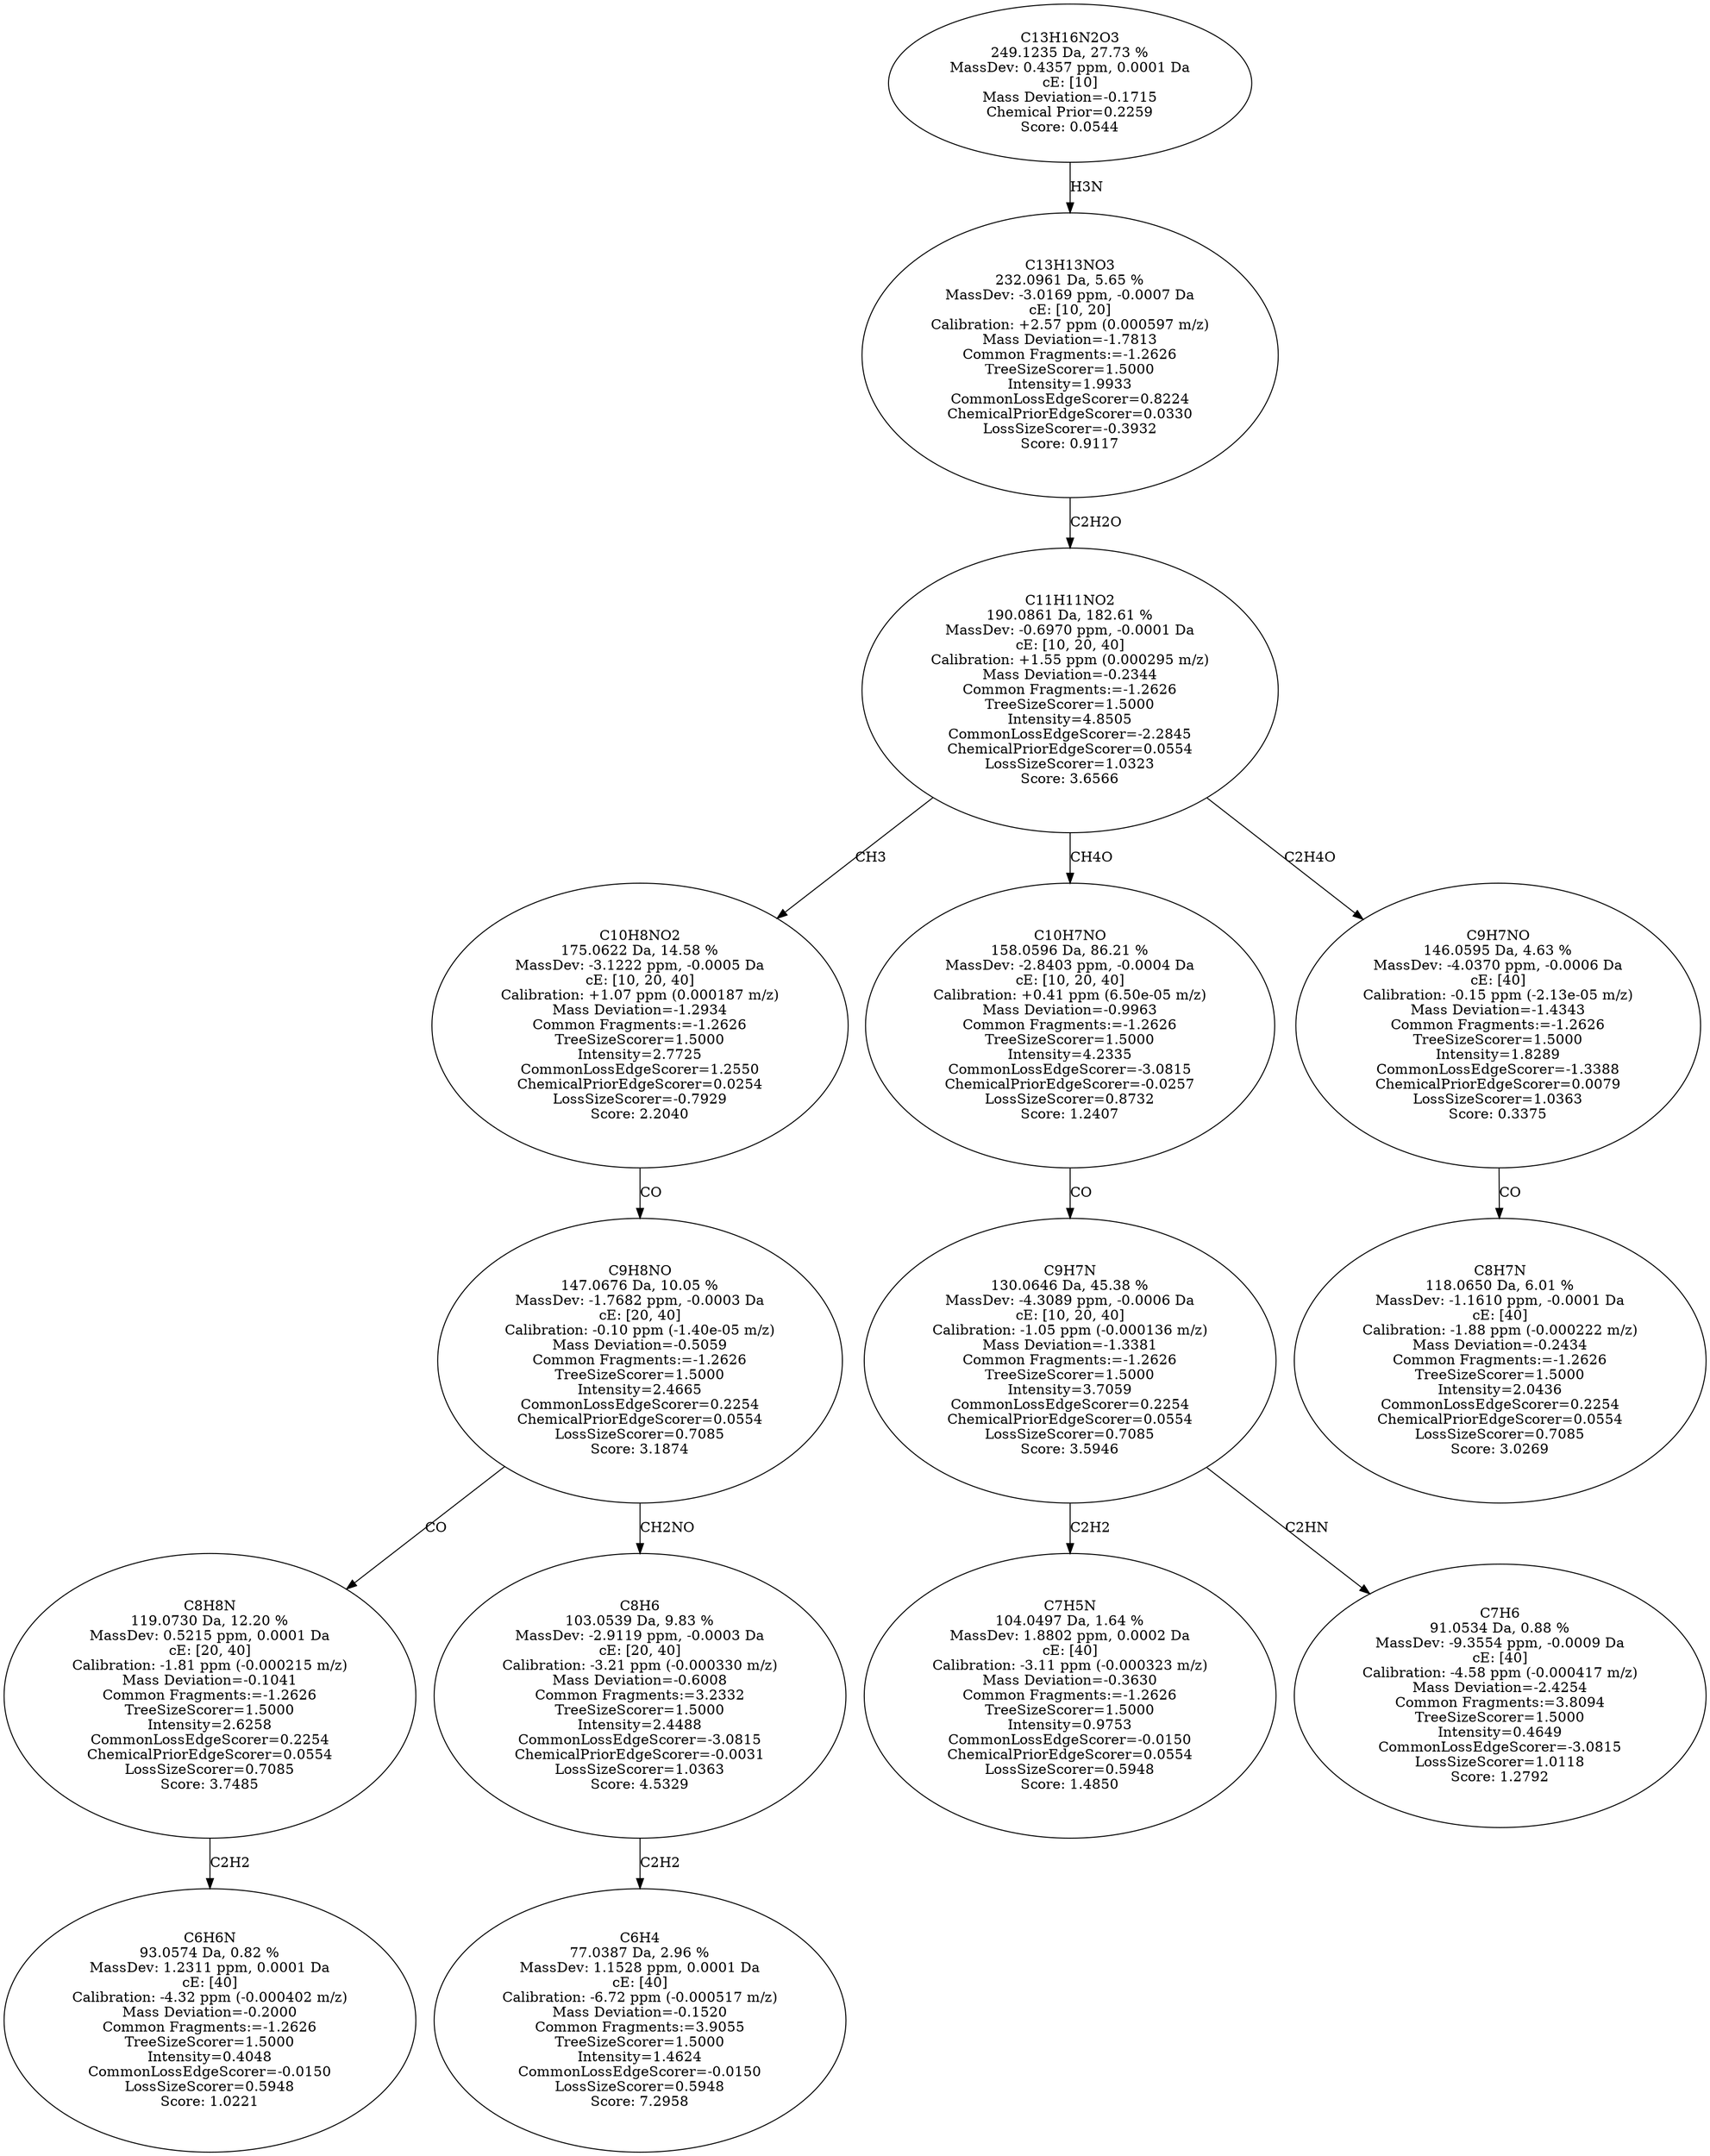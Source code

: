strict digraph {
v1 [label="C6H6N\n93.0574 Da, 0.82 %\nMassDev: 1.2311 ppm, 0.0001 Da\ncE: [40]\nCalibration: -4.32 ppm (-0.000402 m/z)\nMass Deviation=-0.2000\nCommon Fragments:=-1.2626\nTreeSizeScorer=1.5000\nIntensity=0.4048\nCommonLossEdgeScorer=-0.0150\nLossSizeScorer=0.5948\nScore: 1.0221"];
v2 [label="C8H8N\n119.0730 Da, 12.20 %\nMassDev: 0.5215 ppm, 0.0001 Da\ncE: [20, 40]\nCalibration: -1.81 ppm (-0.000215 m/z)\nMass Deviation=-0.1041\nCommon Fragments:=-1.2626\nTreeSizeScorer=1.5000\nIntensity=2.6258\nCommonLossEdgeScorer=0.2254\nChemicalPriorEdgeScorer=0.0554\nLossSizeScorer=0.7085\nScore: 3.7485"];
v3 [label="C6H4\n77.0387 Da, 2.96 %\nMassDev: 1.1528 ppm, 0.0001 Da\ncE: [40]\nCalibration: -6.72 ppm (-0.000517 m/z)\nMass Deviation=-0.1520\nCommon Fragments:=3.9055\nTreeSizeScorer=1.5000\nIntensity=1.4624\nCommonLossEdgeScorer=-0.0150\nLossSizeScorer=0.5948\nScore: 7.2958"];
v4 [label="C8H6\n103.0539 Da, 9.83 %\nMassDev: -2.9119 ppm, -0.0003 Da\ncE: [20, 40]\nCalibration: -3.21 ppm (-0.000330 m/z)\nMass Deviation=-0.6008\nCommon Fragments:=3.2332\nTreeSizeScorer=1.5000\nIntensity=2.4488\nCommonLossEdgeScorer=-3.0815\nChemicalPriorEdgeScorer=-0.0031\nLossSizeScorer=1.0363\nScore: 4.5329"];
v5 [label="C9H8NO\n147.0676 Da, 10.05 %\nMassDev: -1.7682 ppm, -0.0003 Da\ncE: [20, 40]\nCalibration: -0.10 ppm (-1.40e-05 m/z)\nMass Deviation=-0.5059\nCommon Fragments:=-1.2626\nTreeSizeScorer=1.5000\nIntensity=2.4665\nCommonLossEdgeScorer=0.2254\nChemicalPriorEdgeScorer=0.0554\nLossSizeScorer=0.7085\nScore: 3.1874"];
v6 [label="C10H8NO2\n175.0622 Da, 14.58 %\nMassDev: -3.1222 ppm, -0.0005 Da\ncE: [10, 20, 40]\nCalibration: +1.07 ppm (0.000187 m/z)\nMass Deviation=-1.2934\nCommon Fragments:=-1.2626\nTreeSizeScorer=1.5000\nIntensity=2.7725\nCommonLossEdgeScorer=1.2550\nChemicalPriorEdgeScorer=0.0254\nLossSizeScorer=-0.7929\nScore: 2.2040"];
v7 [label="C7H5N\n104.0497 Da, 1.64 %\nMassDev: 1.8802 ppm, 0.0002 Da\ncE: [40]\nCalibration: -3.11 ppm (-0.000323 m/z)\nMass Deviation=-0.3630\nCommon Fragments:=-1.2626\nTreeSizeScorer=1.5000\nIntensity=0.9753\nCommonLossEdgeScorer=-0.0150\nChemicalPriorEdgeScorer=0.0554\nLossSizeScorer=0.5948\nScore: 1.4850"];
v8 [label="C7H6\n91.0534 Da, 0.88 %\nMassDev: -9.3554 ppm, -0.0009 Da\ncE: [40]\nCalibration: -4.58 ppm (-0.000417 m/z)\nMass Deviation=-2.4254\nCommon Fragments:=3.8094\nTreeSizeScorer=1.5000\nIntensity=0.4649\nCommonLossEdgeScorer=-3.0815\nLossSizeScorer=1.0118\nScore: 1.2792"];
v9 [label="C9H7N\n130.0646 Da, 45.38 %\nMassDev: -4.3089 ppm, -0.0006 Da\ncE: [10, 20, 40]\nCalibration: -1.05 ppm (-0.000136 m/z)\nMass Deviation=-1.3381\nCommon Fragments:=-1.2626\nTreeSizeScorer=1.5000\nIntensity=3.7059\nCommonLossEdgeScorer=0.2254\nChemicalPriorEdgeScorer=0.0554\nLossSizeScorer=0.7085\nScore: 3.5946"];
v10 [label="C10H7NO\n158.0596 Da, 86.21 %\nMassDev: -2.8403 ppm, -0.0004 Da\ncE: [10, 20, 40]\nCalibration: +0.41 ppm (6.50e-05 m/z)\nMass Deviation=-0.9963\nCommon Fragments:=-1.2626\nTreeSizeScorer=1.5000\nIntensity=4.2335\nCommonLossEdgeScorer=-3.0815\nChemicalPriorEdgeScorer=-0.0257\nLossSizeScorer=0.8732\nScore: 1.2407"];
v11 [label="C8H7N\n118.0650 Da, 6.01 %\nMassDev: -1.1610 ppm, -0.0001 Da\ncE: [40]\nCalibration: -1.88 ppm (-0.000222 m/z)\nMass Deviation=-0.2434\nCommon Fragments:=-1.2626\nTreeSizeScorer=1.5000\nIntensity=2.0436\nCommonLossEdgeScorer=0.2254\nChemicalPriorEdgeScorer=0.0554\nLossSizeScorer=0.7085\nScore: 3.0269"];
v12 [label="C9H7NO\n146.0595 Da, 4.63 %\nMassDev: -4.0370 ppm, -0.0006 Da\ncE: [40]\nCalibration: -0.15 ppm (-2.13e-05 m/z)\nMass Deviation=-1.4343\nCommon Fragments:=-1.2626\nTreeSizeScorer=1.5000\nIntensity=1.8289\nCommonLossEdgeScorer=-1.3388\nChemicalPriorEdgeScorer=0.0079\nLossSizeScorer=1.0363\nScore: 0.3375"];
v13 [label="C11H11NO2\n190.0861 Da, 182.61 %\nMassDev: -0.6970 ppm, -0.0001 Da\ncE: [10, 20, 40]\nCalibration: +1.55 ppm (0.000295 m/z)\nMass Deviation=-0.2344\nCommon Fragments:=-1.2626\nTreeSizeScorer=1.5000\nIntensity=4.8505\nCommonLossEdgeScorer=-2.2845\nChemicalPriorEdgeScorer=0.0554\nLossSizeScorer=1.0323\nScore: 3.6566"];
v14 [label="C13H13NO3\n232.0961 Da, 5.65 %\nMassDev: -3.0169 ppm, -0.0007 Da\ncE: [10, 20]\nCalibration: +2.57 ppm (0.000597 m/z)\nMass Deviation=-1.7813\nCommon Fragments:=-1.2626\nTreeSizeScorer=1.5000\nIntensity=1.9933\nCommonLossEdgeScorer=0.8224\nChemicalPriorEdgeScorer=0.0330\nLossSizeScorer=-0.3932\nScore: 0.9117"];
v15 [label="C13H16N2O3\n249.1235 Da, 27.73 %\nMassDev: 0.4357 ppm, 0.0001 Da\ncE: [10]\nMass Deviation=-0.1715\nChemical Prior=0.2259\nScore: 0.0544"];
v2 -> v1 [label="C2H2"];
v5 -> v2 [label="CO"];
v4 -> v3 [label="C2H2"];
v5 -> v4 [label="CH2NO"];
v6 -> v5 [label="CO"];
v13 -> v6 [label="CH3"];
v9 -> v7 [label="C2H2"];
v9 -> v8 [label="C2HN"];
v10 -> v9 [label="CO"];
v13 -> v10 [label="CH4O"];
v12 -> v11 [label="CO"];
v13 -> v12 [label="C2H4O"];
v14 -> v13 [label="C2H2O"];
v15 -> v14 [label="H3N"];
}